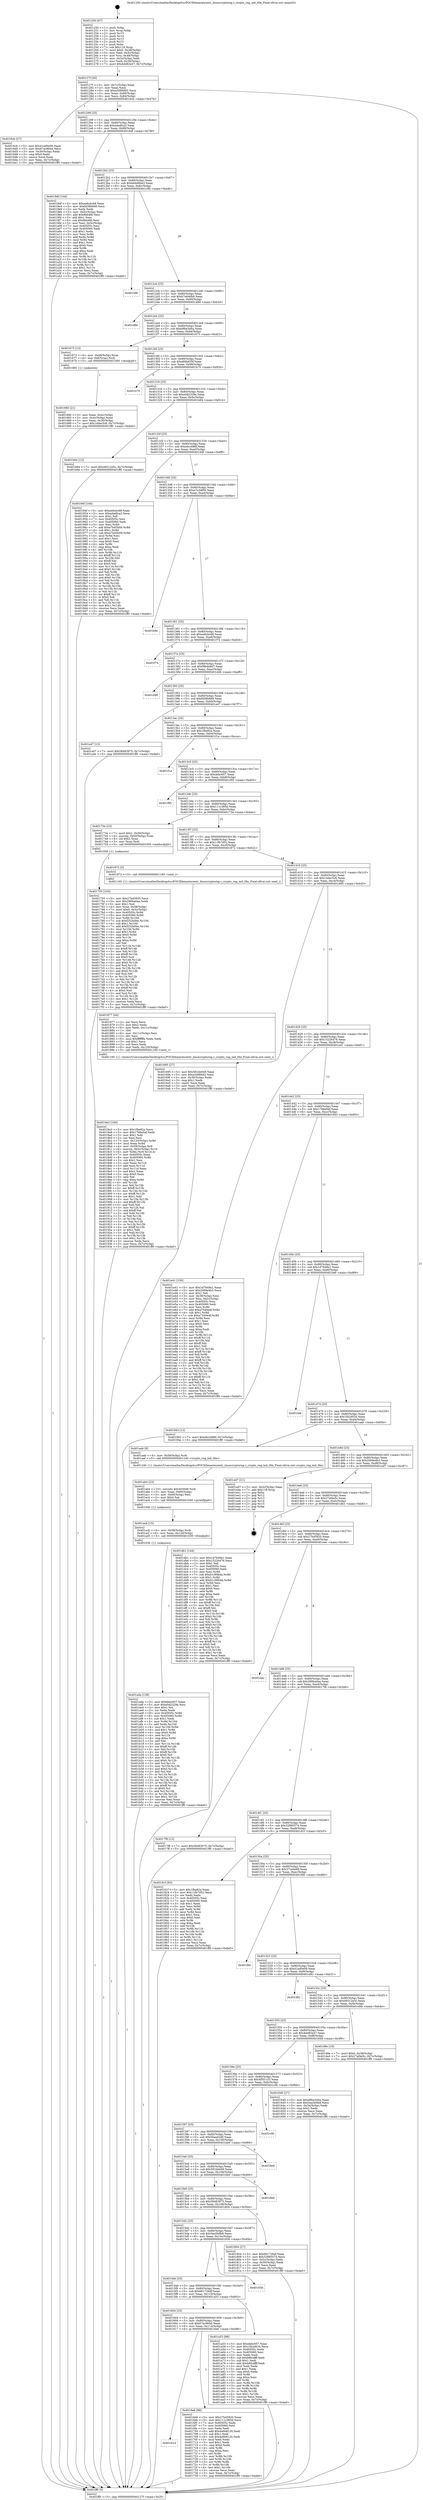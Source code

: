 digraph "0x401250" {
  label = "0x401250 (/mnt/c/Users/mathe/Desktop/tcc/POCII/binaries/extr_linuxcryptorng.c_crypto_rng_init_tfm_Final-ollvm.out::main(0))"
  labelloc = "t"
  node[shape=record]

  Entry [label="",width=0.3,height=0.3,shape=circle,fillcolor=black,style=filled]
  "0x40127f" [label="{
     0x40127f [26]\l
     | [instrs]\l
     &nbsp;&nbsp;0x40127f \<+3\>: mov -0x7c(%rbp),%eax\l
     &nbsp;&nbsp;0x401282 \<+2\>: mov %eax,%ecx\l
     &nbsp;&nbsp;0x401284 \<+6\>: sub $0xa3d96692,%ecx\l
     &nbsp;&nbsp;0x40128a \<+3\>: mov %eax,-0x80(%rbp)\l
     &nbsp;&nbsp;0x40128d \<+6\>: mov %ecx,-0x84(%rbp)\l
     &nbsp;&nbsp;0x401293 \<+6\>: je 00000000004016cb \<main+0x47b\>\l
  }"]
  "0x4016cb" [label="{
     0x4016cb [27]\l
     | [instrs]\l
     &nbsp;&nbsp;0x4016cb \<+5\>: mov $0x41ed0e09,%eax\l
     &nbsp;&nbsp;0x4016d0 \<+5\>: mov $0x67ac964d,%ecx\l
     &nbsp;&nbsp;0x4016d5 \<+3\>: mov -0x30(%rbp),%edx\l
     &nbsp;&nbsp;0x4016d8 \<+3\>: cmp $0x0,%edx\l
     &nbsp;&nbsp;0x4016db \<+3\>: cmove %ecx,%eax\l
     &nbsp;&nbsp;0x4016de \<+3\>: mov %eax,-0x7c(%rbp)\l
     &nbsp;&nbsp;0x4016e1 \<+5\>: jmp 0000000000401ff0 \<main+0xda0\>\l
  }"]
  "0x401299" [label="{
     0x401299 [25]\l
     | [instrs]\l
     &nbsp;&nbsp;0x401299 \<+5\>: jmp 000000000040129e \<main+0x4e\>\l
     &nbsp;&nbsp;0x40129e \<+3\>: mov -0x80(%rbp),%eax\l
     &nbsp;&nbsp;0x4012a1 \<+5\>: sub $0xadadfca3,%eax\l
     &nbsp;&nbsp;0x4012a6 \<+6\>: mov %eax,-0x88(%rbp)\l
     &nbsp;&nbsp;0x4012ac \<+6\>: je 00000000004019df \<main+0x78f\>\l
  }"]
  Exit [label="",width=0.3,height=0.3,shape=circle,fillcolor=black,style=filled,peripheries=2]
  "0x4019df" [label="{
     0x4019df [104]\l
     | [instrs]\l
     &nbsp;&nbsp;0x4019df \<+5\>: mov $0xee6cbc68,%eax\l
     &nbsp;&nbsp;0x4019e4 \<+5\>: mov $0xfd38b668,%ecx\l
     &nbsp;&nbsp;0x4019e9 \<+2\>: xor %edx,%edx\l
     &nbsp;&nbsp;0x4019eb \<+3\>: mov -0x5c(%rbp),%esi\l
     &nbsp;&nbsp;0x4019ee \<+6\>: add $0x8bb4fd,%esi\l
     &nbsp;&nbsp;0x4019f4 \<+3\>: add $0x1,%esi\l
     &nbsp;&nbsp;0x4019f7 \<+6\>: sub $0x8bb4fd,%esi\l
     &nbsp;&nbsp;0x4019fd \<+3\>: mov %esi,-0x5c(%rbp)\l
     &nbsp;&nbsp;0x401a00 \<+7\>: mov 0x40505c,%esi\l
     &nbsp;&nbsp;0x401a07 \<+7\>: mov 0x405060,%edi\l
     &nbsp;&nbsp;0x401a0e \<+3\>: sub $0x1,%edx\l
     &nbsp;&nbsp;0x401a11 \<+3\>: mov %esi,%r8d\l
     &nbsp;&nbsp;0x401a14 \<+3\>: add %edx,%r8d\l
     &nbsp;&nbsp;0x401a17 \<+4\>: imul %r8d,%esi\l
     &nbsp;&nbsp;0x401a1b \<+3\>: and $0x1,%esi\l
     &nbsp;&nbsp;0x401a1e \<+3\>: cmp $0x0,%esi\l
     &nbsp;&nbsp;0x401a21 \<+4\>: sete %r9b\l
     &nbsp;&nbsp;0x401a25 \<+3\>: cmp $0xa,%edi\l
     &nbsp;&nbsp;0x401a28 \<+4\>: setl %r10b\l
     &nbsp;&nbsp;0x401a2c \<+3\>: mov %r9b,%r11b\l
     &nbsp;&nbsp;0x401a2f \<+3\>: and %r10b,%r11b\l
     &nbsp;&nbsp;0x401a32 \<+3\>: xor %r10b,%r9b\l
     &nbsp;&nbsp;0x401a35 \<+3\>: or %r9b,%r11b\l
     &nbsp;&nbsp;0x401a38 \<+4\>: test $0x1,%r11b\l
     &nbsp;&nbsp;0x401a3c \<+3\>: cmovne %ecx,%eax\l
     &nbsp;&nbsp;0x401a3f \<+3\>: mov %eax,-0x7c(%rbp)\l
     &nbsp;&nbsp;0x401a42 \<+5\>: jmp 0000000000401ff0 \<main+0xda0\>\l
  }"]
  "0x4012b2" [label="{
     0x4012b2 [25]\l
     | [instrs]\l
     &nbsp;&nbsp;0x4012b2 \<+5\>: jmp 00000000004012b7 \<main+0x67\>\l
     &nbsp;&nbsp;0x4012b7 \<+3\>: mov -0x80(%rbp),%eax\l
     &nbsp;&nbsp;0x4012ba \<+5\>: sub $0xb64d6be3,%eax\l
     &nbsp;&nbsp;0x4012bf \<+6\>: mov %eax,-0x8c(%rbp)\l
     &nbsp;&nbsp;0x4012c5 \<+6\>: je 0000000000401c9b \<main+0xa4b\>\l
  }"]
  "0x401ada" [label="{
     0x401ada [138]\l
     | [instrs]\l
     &nbsp;&nbsp;0x401ada \<+5\>: mov $0xdebc657,%eax\l
     &nbsp;&nbsp;0x401adf \<+5\>: mov $0xe0d2329e,%esi\l
     &nbsp;&nbsp;0x401ae4 \<+2\>: mov $0x1,%cl\l
     &nbsp;&nbsp;0x401ae6 \<+2\>: xor %edx,%edx\l
     &nbsp;&nbsp;0x401ae8 \<+8\>: mov 0x40505c,%r8d\l
     &nbsp;&nbsp;0x401af0 \<+8\>: mov 0x405060,%r9d\l
     &nbsp;&nbsp;0x401af8 \<+3\>: sub $0x1,%edx\l
     &nbsp;&nbsp;0x401afb \<+3\>: mov %r8d,%r10d\l
     &nbsp;&nbsp;0x401afe \<+3\>: add %edx,%r10d\l
     &nbsp;&nbsp;0x401b01 \<+4\>: imul %r10d,%r8d\l
     &nbsp;&nbsp;0x401b05 \<+4\>: and $0x1,%r8d\l
     &nbsp;&nbsp;0x401b09 \<+4\>: cmp $0x0,%r8d\l
     &nbsp;&nbsp;0x401b0d \<+4\>: sete %r11b\l
     &nbsp;&nbsp;0x401b11 \<+4\>: cmp $0xa,%r9d\l
     &nbsp;&nbsp;0x401b15 \<+3\>: setl %bl\l
     &nbsp;&nbsp;0x401b18 \<+3\>: mov %r11b,%r14b\l
     &nbsp;&nbsp;0x401b1b \<+4\>: xor $0xff,%r14b\l
     &nbsp;&nbsp;0x401b1f \<+3\>: mov %bl,%r15b\l
     &nbsp;&nbsp;0x401b22 \<+4\>: xor $0xff,%r15b\l
     &nbsp;&nbsp;0x401b26 \<+3\>: xor $0x0,%cl\l
     &nbsp;&nbsp;0x401b29 \<+3\>: mov %r14b,%r12b\l
     &nbsp;&nbsp;0x401b2c \<+4\>: and $0x0,%r12b\l
     &nbsp;&nbsp;0x401b30 \<+3\>: and %cl,%r11b\l
     &nbsp;&nbsp;0x401b33 \<+3\>: mov %r15b,%r13b\l
     &nbsp;&nbsp;0x401b36 \<+4\>: and $0x0,%r13b\l
     &nbsp;&nbsp;0x401b3a \<+2\>: and %cl,%bl\l
     &nbsp;&nbsp;0x401b3c \<+3\>: or %r11b,%r12b\l
     &nbsp;&nbsp;0x401b3f \<+3\>: or %bl,%r13b\l
     &nbsp;&nbsp;0x401b42 \<+3\>: xor %r13b,%r12b\l
     &nbsp;&nbsp;0x401b45 \<+3\>: or %r15b,%r14b\l
     &nbsp;&nbsp;0x401b48 \<+4\>: xor $0xff,%r14b\l
     &nbsp;&nbsp;0x401b4c \<+3\>: or $0x0,%cl\l
     &nbsp;&nbsp;0x401b4f \<+3\>: and %cl,%r14b\l
     &nbsp;&nbsp;0x401b52 \<+3\>: or %r14b,%r12b\l
     &nbsp;&nbsp;0x401b55 \<+4\>: test $0x1,%r12b\l
     &nbsp;&nbsp;0x401b59 \<+3\>: cmovne %esi,%eax\l
     &nbsp;&nbsp;0x401b5c \<+3\>: mov %eax,-0x7c(%rbp)\l
     &nbsp;&nbsp;0x401b5f \<+5\>: jmp 0000000000401ff0 \<main+0xda0\>\l
  }"]
  "0x401c9b" [label="{
     0x401c9b\l
  }", style=dashed]
  "0x4012cb" [label="{
     0x4012cb [25]\l
     | [instrs]\l
     &nbsp;&nbsp;0x4012cb \<+5\>: jmp 00000000004012d0 \<main+0x80\>\l
     &nbsp;&nbsp;0x4012d0 \<+3\>: mov -0x80(%rbp),%eax\l
     &nbsp;&nbsp;0x4012d3 \<+5\>: sub $0xb7e646b9,%eax\l
     &nbsp;&nbsp;0x4012d8 \<+6\>: mov %eax,-0x90(%rbp)\l
     &nbsp;&nbsp;0x4012de \<+6\>: je 0000000000401d8d \<main+0xb3d\>\l
  }"]
  "0x401acb" [label="{
     0x401acb [15]\l
     | [instrs]\l
     &nbsp;&nbsp;0x401acb \<+4\>: mov -0x58(%rbp),%rdi\l
     &nbsp;&nbsp;0x401acf \<+6\>: mov %eax,-0x124(%rbp)\l
     &nbsp;&nbsp;0x401ad5 \<+5\>: call 0000000000401030 \<free@plt\>\l
     | [calls]\l
     &nbsp;&nbsp;0x401030 \{1\} (unknown)\l
  }"]
  "0x401d8d" [label="{
     0x401d8d\l
  }", style=dashed]
  "0x4012e4" [label="{
     0x4012e4 [25]\l
     | [instrs]\l
     &nbsp;&nbsp;0x4012e4 \<+5\>: jmp 00000000004012e9 \<main+0x99\>\l
     &nbsp;&nbsp;0x4012e9 \<+3\>: mov -0x80(%rbp),%eax\l
     &nbsp;&nbsp;0x4012ec \<+5\>: sub $0xd9be3d4a,%eax\l
     &nbsp;&nbsp;0x4012f1 \<+6\>: mov %eax,-0x94(%rbp)\l
     &nbsp;&nbsp;0x4012f7 \<+6\>: je 0000000000401673 \<main+0x423\>\l
  }"]
  "0x401ab4" [label="{
     0x401ab4 [23]\l
     | [instrs]\l
     &nbsp;&nbsp;0x401ab4 \<+10\>: movabs $0x4030d6,%rdi\l
     &nbsp;&nbsp;0x401abe \<+3\>: mov %eax,-0x60(%rbp)\l
     &nbsp;&nbsp;0x401ac1 \<+3\>: mov -0x60(%rbp),%esi\l
     &nbsp;&nbsp;0x401ac4 \<+2\>: mov $0x0,%al\l
     &nbsp;&nbsp;0x401ac6 \<+5\>: call 0000000000401040 \<printf@plt\>\l
     | [calls]\l
     &nbsp;&nbsp;0x401040 \{1\} (unknown)\l
  }"]
  "0x401673" [label="{
     0x401673 [13]\l
     | [instrs]\l
     &nbsp;&nbsp;0x401673 \<+4\>: mov -0x48(%rbp),%rax\l
     &nbsp;&nbsp;0x401677 \<+4\>: mov 0x8(%rax),%rdi\l
     &nbsp;&nbsp;0x40167b \<+5\>: call 0000000000401060 \<atoi@plt\>\l
     | [calls]\l
     &nbsp;&nbsp;0x401060 \{1\} (unknown)\l
  }"]
  "0x4012fd" [label="{
     0x4012fd [25]\l
     | [instrs]\l
     &nbsp;&nbsp;0x4012fd \<+5\>: jmp 0000000000401302 \<main+0xb2\>\l
     &nbsp;&nbsp;0x401302 \<+3\>: mov -0x80(%rbp),%eax\l
     &nbsp;&nbsp;0x401305 \<+5\>: sub $0xdf4bd35f,%eax\l
     &nbsp;&nbsp;0x40130a \<+6\>: mov %eax,-0x98(%rbp)\l
     &nbsp;&nbsp;0x401310 \<+6\>: je 0000000000401b70 \<main+0x920\>\l
  }"]
  "0x4018a3" [label="{
     0x4018a3 [160]\l
     | [instrs]\l
     &nbsp;&nbsp;0x4018a3 \<+5\>: mov $0x1fbe82a,%ecx\l
     &nbsp;&nbsp;0x4018a8 \<+5\>: mov $0x1766e0af,%edx\l
     &nbsp;&nbsp;0x4018ad \<+3\>: mov $0x1,%dil\l
     &nbsp;&nbsp;0x4018b0 \<+2\>: xor %esi,%esi\l
     &nbsp;&nbsp;0x4018b2 \<+7\>: mov -0x120(%rbp),%r8d\l
     &nbsp;&nbsp;0x4018b9 \<+4\>: imul %eax,%r8d\l
     &nbsp;&nbsp;0x4018bd \<+4\>: mov -0x58(%rbp),%r9\l
     &nbsp;&nbsp;0x4018c1 \<+4\>: movslq -0x5c(%rbp),%r10\l
     &nbsp;&nbsp;0x4018c5 \<+4\>: mov %r8d,(%r9,%r10,4)\l
     &nbsp;&nbsp;0x4018c9 \<+7\>: mov 0x40505c,%eax\l
     &nbsp;&nbsp;0x4018d0 \<+8\>: mov 0x405060,%r8d\l
     &nbsp;&nbsp;0x4018d8 \<+3\>: sub $0x1,%esi\l
     &nbsp;&nbsp;0x4018db \<+3\>: mov %eax,%r11d\l
     &nbsp;&nbsp;0x4018de \<+3\>: add %esi,%r11d\l
     &nbsp;&nbsp;0x4018e1 \<+4\>: imul %r11d,%eax\l
     &nbsp;&nbsp;0x4018e5 \<+3\>: and $0x1,%eax\l
     &nbsp;&nbsp;0x4018e8 \<+3\>: cmp $0x0,%eax\l
     &nbsp;&nbsp;0x4018eb \<+3\>: sete %bl\l
     &nbsp;&nbsp;0x4018ee \<+4\>: cmp $0xa,%r8d\l
     &nbsp;&nbsp;0x4018f2 \<+4\>: setl %r14b\l
     &nbsp;&nbsp;0x4018f6 \<+3\>: mov %bl,%r15b\l
     &nbsp;&nbsp;0x4018f9 \<+4\>: xor $0xff,%r15b\l
     &nbsp;&nbsp;0x4018fd \<+3\>: mov %r14b,%r12b\l
     &nbsp;&nbsp;0x401900 \<+4\>: xor $0xff,%r12b\l
     &nbsp;&nbsp;0x401904 \<+4\>: xor $0x1,%dil\l
     &nbsp;&nbsp;0x401908 \<+3\>: mov %r15b,%r13b\l
     &nbsp;&nbsp;0x40190b \<+4\>: and $0xff,%r13b\l
     &nbsp;&nbsp;0x40190f \<+3\>: and %dil,%bl\l
     &nbsp;&nbsp;0x401912 \<+3\>: mov %r12b,%al\l
     &nbsp;&nbsp;0x401915 \<+2\>: and $0xff,%al\l
     &nbsp;&nbsp;0x401917 \<+3\>: and %dil,%r14b\l
     &nbsp;&nbsp;0x40191a \<+3\>: or %bl,%r13b\l
     &nbsp;&nbsp;0x40191d \<+3\>: or %r14b,%al\l
     &nbsp;&nbsp;0x401920 \<+3\>: xor %al,%r13b\l
     &nbsp;&nbsp;0x401923 \<+3\>: or %r12b,%r15b\l
     &nbsp;&nbsp;0x401926 \<+4\>: xor $0xff,%r15b\l
     &nbsp;&nbsp;0x40192a \<+4\>: or $0x1,%dil\l
     &nbsp;&nbsp;0x40192e \<+3\>: and %dil,%r15b\l
     &nbsp;&nbsp;0x401931 \<+3\>: or %r15b,%r13b\l
     &nbsp;&nbsp;0x401934 \<+4\>: test $0x1,%r13b\l
     &nbsp;&nbsp;0x401938 \<+3\>: cmovne %edx,%ecx\l
     &nbsp;&nbsp;0x40193b \<+3\>: mov %ecx,-0x7c(%rbp)\l
     &nbsp;&nbsp;0x40193e \<+5\>: jmp 0000000000401ff0 \<main+0xda0\>\l
  }"]
  "0x401b70" [label="{
     0x401b70\l
  }", style=dashed]
  "0x401316" [label="{
     0x401316 [25]\l
     | [instrs]\l
     &nbsp;&nbsp;0x401316 \<+5\>: jmp 000000000040131b \<main+0xcb\>\l
     &nbsp;&nbsp;0x40131b \<+3\>: mov -0x80(%rbp),%eax\l
     &nbsp;&nbsp;0x40131e \<+5\>: sub $0xe0d2329e,%eax\l
     &nbsp;&nbsp;0x401323 \<+6\>: mov %eax,-0x9c(%rbp)\l
     &nbsp;&nbsp;0x401329 \<+6\>: je 0000000000401b64 \<main+0x914\>\l
  }"]
  "0x401877" [label="{
     0x401877 [44]\l
     | [instrs]\l
     &nbsp;&nbsp;0x401877 \<+2\>: xor %ecx,%ecx\l
     &nbsp;&nbsp;0x401879 \<+5\>: mov $0x2,%edx\l
     &nbsp;&nbsp;0x40187e \<+6\>: mov %edx,-0x11c(%rbp)\l
     &nbsp;&nbsp;0x401884 \<+1\>: cltd\l
     &nbsp;&nbsp;0x401885 \<+6\>: mov -0x11c(%rbp),%esi\l
     &nbsp;&nbsp;0x40188b \<+2\>: idiv %esi\l
     &nbsp;&nbsp;0x40188d \<+6\>: imul $0xfffffffe,%edx,%edx\l
     &nbsp;&nbsp;0x401893 \<+3\>: sub $0x1,%ecx\l
     &nbsp;&nbsp;0x401896 \<+2\>: sub %ecx,%edx\l
     &nbsp;&nbsp;0x401898 \<+6\>: mov %edx,-0x120(%rbp)\l
     &nbsp;&nbsp;0x40189e \<+5\>: call 0000000000401160 \<next_i\>\l
     | [calls]\l
     &nbsp;&nbsp;0x401160 \{1\} (/mnt/c/Users/mathe/Desktop/tcc/POCII/binaries/extr_linuxcryptorng.c_crypto_rng_init_tfm_Final-ollvm.out::next_i)\l
  }"]
  "0x401b64" [label="{
     0x401b64 [12]\l
     | [instrs]\l
     &nbsp;&nbsp;0x401b64 \<+7\>: movl $0x49312e5c,-0x7c(%rbp)\l
     &nbsp;&nbsp;0x401b6b \<+5\>: jmp 0000000000401ff0 \<main+0xda0\>\l
  }"]
  "0x40132f" [label="{
     0x40132f [25]\l
     | [instrs]\l
     &nbsp;&nbsp;0x40132f \<+5\>: jmp 0000000000401334 \<main+0xe4\>\l
     &nbsp;&nbsp;0x401334 \<+3\>: mov -0x80(%rbp),%eax\l
     &nbsp;&nbsp;0x401337 \<+5\>: sub $0xe6cc686f,%eax\l
     &nbsp;&nbsp;0x40133c \<+6\>: mov %eax,-0xa0(%rbp)\l
     &nbsp;&nbsp;0x401342 \<+6\>: je 000000000040194f \<main+0x6ff\>\l
  }"]
  "0x401755" [label="{
     0x401755 [163]\l
     | [instrs]\l
     &nbsp;&nbsp;0x401755 \<+5\>: mov $0x27b45920,%ecx\l
     &nbsp;&nbsp;0x40175a \<+5\>: mov $0x290ba0aa,%edx\l
     &nbsp;&nbsp;0x40175f \<+3\>: mov $0x1,%sil\l
     &nbsp;&nbsp;0x401762 \<+4\>: mov %rax,-0x58(%rbp)\l
     &nbsp;&nbsp;0x401766 \<+7\>: movl $0x0,-0x5c(%rbp)\l
     &nbsp;&nbsp;0x40176d \<+8\>: mov 0x40505c,%r8d\l
     &nbsp;&nbsp;0x401775 \<+8\>: mov 0x405060,%r9d\l
     &nbsp;&nbsp;0x40177d \<+3\>: mov %r8d,%r10d\l
     &nbsp;&nbsp;0x401780 \<+7\>: sub $0xf252b0be,%r10d\l
     &nbsp;&nbsp;0x401787 \<+4\>: sub $0x1,%r10d\l
     &nbsp;&nbsp;0x40178b \<+7\>: add $0xf252b0be,%r10d\l
     &nbsp;&nbsp;0x401792 \<+4\>: imul %r10d,%r8d\l
     &nbsp;&nbsp;0x401796 \<+4\>: and $0x1,%r8d\l
     &nbsp;&nbsp;0x40179a \<+4\>: cmp $0x0,%r8d\l
     &nbsp;&nbsp;0x40179e \<+4\>: sete %r11b\l
     &nbsp;&nbsp;0x4017a2 \<+4\>: cmp $0xa,%r9d\l
     &nbsp;&nbsp;0x4017a6 \<+3\>: setl %bl\l
     &nbsp;&nbsp;0x4017a9 \<+3\>: mov %r11b,%r14b\l
     &nbsp;&nbsp;0x4017ac \<+4\>: xor $0xff,%r14b\l
     &nbsp;&nbsp;0x4017b0 \<+3\>: mov %bl,%r15b\l
     &nbsp;&nbsp;0x4017b3 \<+4\>: xor $0xff,%r15b\l
     &nbsp;&nbsp;0x4017b7 \<+4\>: xor $0x0,%sil\l
     &nbsp;&nbsp;0x4017bb \<+3\>: mov %r14b,%r12b\l
     &nbsp;&nbsp;0x4017be \<+4\>: and $0x0,%r12b\l
     &nbsp;&nbsp;0x4017c2 \<+3\>: and %sil,%r11b\l
     &nbsp;&nbsp;0x4017c5 \<+3\>: mov %r15b,%r13b\l
     &nbsp;&nbsp;0x4017c8 \<+4\>: and $0x0,%r13b\l
     &nbsp;&nbsp;0x4017cc \<+3\>: and %sil,%bl\l
     &nbsp;&nbsp;0x4017cf \<+3\>: or %r11b,%r12b\l
     &nbsp;&nbsp;0x4017d2 \<+3\>: or %bl,%r13b\l
     &nbsp;&nbsp;0x4017d5 \<+3\>: xor %r13b,%r12b\l
     &nbsp;&nbsp;0x4017d8 \<+3\>: or %r15b,%r14b\l
     &nbsp;&nbsp;0x4017db \<+4\>: xor $0xff,%r14b\l
     &nbsp;&nbsp;0x4017df \<+4\>: or $0x0,%sil\l
     &nbsp;&nbsp;0x4017e3 \<+3\>: and %sil,%r14b\l
     &nbsp;&nbsp;0x4017e6 \<+3\>: or %r14b,%r12b\l
     &nbsp;&nbsp;0x4017e9 \<+4\>: test $0x1,%r12b\l
     &nbsp;&nbsp;0x4017ed \<+3\>: cmovne %edx,%ecx\l
     &nbsp;&nbsp;0x4017f0 \<+3\>: mov %ecx,-0x7c(%rbp)\l
     &nbsp;&nbsp;0x4017f3 \<+5\>: jmp 0000000000401ff0 \<main+0xda0\>\l
  }"]
  "0x40194f" [label="{
     0x40194f [144]\l
     | [instrs]\l
     &nbsp;&nbsp;0x40194f \<+5\>: mov $0xee6cbc68,%eax\l
     &nbsp;&nbsp;0x401954 \<+5\>: mov $0xadadfca3,%ecx\l
     &nbsp;&nbsp;0x401959 \<+2\>: mov $0x1,%dl\l
     &nbsp;&nbsp;0x40195b \<+7\>: mov 0x40505c,%esi\l
     &nbsp;&nbsp;0x401962 \<+7\>: mov 0x405060,%edi\l
     &nbsp;&nbsp;0x401969 \<+3\>: mov %esi,%r8d\l
     &nbsp;&nbsp;0x40196c \<+7\>: add $0xe7b45b09,%r8d\l
     &nbsp;&nbsp;0x401973 \<+4\>: sub $0x1,%r8d\l
     &nbsp;&nbsp;0x401977 \<+7\>: sub $0xe7b45b09,%r8d\l
     &nbsp;&nbsp;0x40197e \<+4\>: imul %r8d,%esi\l
     &nbsp;&nbsp;0x401982 \<+3\>: and $0x1,%esi\l
     &nbsp;&nbsp;0x401985 \<+3\>: cmp $0x0,%esi\l
     &nbsp;&nbsp;0x401988 \<+4\>: sete %r9b\l
     &nbsp;&nbsp;0x40198c \<+3\>: cmp $0xa,%edi\l
     &nbsp;&nbsp;0x40198f \<+4\>: setl %r10b\l
     &nbsp;&nbsp;0x401993 \<+3\>: mov %r9b,%r11b\l
     &nbsp;&nbsp;0x401996 \<+4\>: xor $0xff,%r11b\l
     &nbsp;&nbsp;0x40199a \<+3\>: mov %r10b,%bl\l
     &nbsp;&nbsp;0x40199d \<+3\>: xor $0xff,%bl\l
     &nbsp;&nbsp;0x4019a0 \<+3\>: xor $0x0,%dl\l
     &nbsp;&nbsp;0x4019a3 \<+3\>: mov %r11b,%r14b\l
     &nbsp;&nbsp;0x4019a6 \<+4\>: and $0x0,%r14b\l
     &nbsp;&nbsp;0x4019aa \<+3\>: and %dl,%r9b\l
     &nbsp;&nbsp;0x4019ad \<+3\>: mov %bl,%r15b\l
     &nbsp;&nbsp;0x4019b0 \<+4\>: and $0x0,%r15b\l
     &nbsp;&nbsp;0x4019b4 \<+3\>: and %dl,%r10b\l
     &nbsp;&nbsp;0x4019b7 \<+3\>: or %r9b,%r14b\l
     &nbsp;&nbsp;0x4019ba \<+3\>: or %r10b,%r15b\l
     &nbsp;&nbsp;0x4019bd \<+3\>: xor %r15b,%r14b\l
     &nbsp;&nbsp;0x4019c0 \<+3\>: or %bl,%r11b\l
     &nbsp;&nbsp;0x4019c3 \<+4\>: xor $0xff,%r11b\l
     &nbsp;&nbsp;0x4019c7 \<+3\>: or $0x0,%dl\l
     &nbsp;&nbsp;0x4019ca \<+3\>: and %dl,%r11b\l
     &nbsp;&nbsp;0x4019cd \<+3\>: or %r11b,%r14b\l
     &nbsp;&nbsp;0x4019d0 \<+4\>: test $0x1,%r14b\l
     &nbsp;&nbsp;0x4019d4 \<+3\>: cmovne %ecx,%eax\l
     &nbsp;&nbsp;0x4019d7 \<+3\>: mov %eax,-0x7c(%rbp)\l
     &nbsp;&nbsp;0x4019da \<+5\>: jmp 0000000000401ff0 \<main+0xda0\>\l
  }"]
  "0x401348" [label="{
     0x401348 [25]\l
     | [instrs]\l
     &nbsp;&nbsp;0x401348 \<+5\>: jmp 000000000040134d \<main+0xfd\>\l
     &nbsp;&nbsp;0x40134d \<+3\>: mov -0x80(%rbp),%eax\l
     &nbsp;&nbsp;0x401350 \<+5\>: sub $0xe7c3df56,%eax\l
     &nbsp;&nbsp;0x401355 \<+6\>: mov %eax,-0xa4(%rbp)\l
     &nbsp;&nbsp;0x40135b \<+6\>: je 0000000000401b9e \<main+0x94e\>\l
  }"]
  "0x40161d" [label="{
     0x40161d\l
  }", style=dashed]
  "0x401b9e" [label="{
     0x401b9e\l
  }", style=dashed]
  "0x401361" [label="{
     0x401361 [25]\l
     | [instrs]\l
     &nbsp;&nbsp;0x401361 \<+5\>: jmp 0000000000401366 \<main+0x116\>\l
     &nbsp;&nbsp;0x401366 \<+3\>: mov -0x80(%rbp),%eax\l
     &nbsp;&nbsp;0x401369 \<+5\>: sub $0xee6cbc68,%eax\l
     &nbsp;&nbsp;0x40136e \<+6\>: mov %eax,-0xa8(%rbp)\l
     &nbsp;&nbsp;0x401374 \<+6\>: je 0000000000401f74 \<main+0xd24\>\l
  }"]
  "0x4016e6" [label="{
     0x4016e6 [88]\l
     | [instrs]\l
     &nbsp;&nbsp;0x4016e6 \<+5\>: mov $0x27b45920,%eax\l
     &nbsp;&nbsp;0x4016eb \<+5\>: mov $0x111c385d,%ecx\l
     &nbsp;&nbsp;0x4016f0 \<+7\>: mov 0x40505c,%edx\l
     &nbsp;&nbsp;0x4016f7 \<+7\>: mov 0x405060,%esi\l
     &nbsp;&nbsp;0x4016fe \<+2\>: mov %edx,%edi\l
     &nbsp;&nbsp;0x401700 \<+6\>: add $0x4e6b8120,%edi\l
     &nbsp;&nbsp;0x401706 \<+3\>: sub $0x1,%edi\l
     &nbsp;&nbsp;0x401709 \<+6\>: sub $0x4e6b8120,%edi\l
     &nbsp;&nbsp;0x40170f \<+3\>: imul %edi,%edx\l
     &nbsp;&nbsp;0x401712 \<+3\>: and $0x1,%edx\l
     &nbsp;&nbsp;0x401715 \<+3\>: cmp $0x0,%edx\l
     &nbsp;&nbsp;0x401718 \<+4\>: sete %r8b\l
     &nbsp;&nbsp;0x40171c \<+3\>: cmp $0xa,%esi\l
     &nbsp;&nbsp;0x40171f \<+4\>: setl %r9b\l
     &nbsp;&nbsp;0x401723 \<+3\>: mov %r8b,%r10b\l
     &nbsp;&nbsp;0x401726 \<+3\>: and %r9b,%r10b\l
     &nbsp;&nbsp;0x401729 \<+3\>: xor %r9b,%r8b\l
     &nbsp;&nbsp;0x40172c \<+3\>: or %r8b,%r10b\l
     &nbsp;&nbsp;0x40172f \<+4\>: test $0x1,%r10b\l
     &nbsp;&nbsp;0x401733 \<+3\>: cmovne %ecx,%eax\l
     &nbsp;&nbsp;0x401736 \<+3\>: mov %eax,-0x7c(%rbp)\l
     &nbsp;&nbsp;0x401739 \<+5\>: jmp 0000000000401ff0 \<main+0xda0\>\l
  }"]
  "0x401f74" [label="{
     0x401f74\l
  }", style=dashed]
  "0x40137a" [label="{
     0x40137a [25]\l
     | [instrs]\l
     &nbsp;&nbsp;0x40137a \<+5\>: jmp 000000000040137f \<main+0x12f\>\l
     &nbsp;&nbsp;0x40137f \<+3\>: mov -0x80(%rbp),%eax\l
     &nbsp;&nbsp;0x401382 \<+5\>: sub $0xf9b4b8d7,%eax\l
     &nbsp;&nbsp;0x401387 \<+6\>: mov %eax,-0xac(%rbp)\l
     &nbsp;&nbsp;0x40138d \<+6\>: je 0000000000401d46 \<main+0xaf6\>\l
  }"]
  "0x401604" [label="{
     0x401604 [25]\l
     | [instrs]\l
     &nbsp;&nbsp;0x401604 \<+5\>: jmp 0000000000401609 \<main+0x3b9\>\l
     &nbsp;&nbsp;0x401609 \<+3\>: mov -0x80(%rbp),%eax\l
     &nbsp;&nbsp;0x40160c \<+5\>: sub $0x67ac964d,%eax\l
     &nbsp;&nbsp;0x401611 \<+6\>: mov %eax,-0x114(%rbp)\l
     &nbsp;&nbsp;0x401617 \<+6\>: je 00000000004016e6 \<main+0x496\>\l
  }"]
  "0x401d46" [label="{
     0x401d46\l
  }", style=dashed]
  "0x401393" [label="{
     0x401393 [25]\l
     | [instrs]\l
     &nbsp;&nbsp;0x401393 \<+5\>: jmp 0000000000401398 \<main+0x148\>\l
     &nbsp;&nbsp;0x401398 \<+3\>: mov -0x80(%rbp),%eax\l
     &nbsp;&nbsp;0x40139b \<+5\>: sub $0xfd38b668,%eax\l
     &nbsp;&nbsp;0x4013a0 \<+6\>: mov %eax,-0xb0(%rbp)\l
     &nbsp;&nbsp;0x4013a6 \<+6\>: je 0000000000401a47 \<main+0x7f7\>\l
  }"]
  "0x401a53" [label="{
     0x401a53 [88]\l
     | [instrs]\l
     &nbsp;&nbsp;0x401a53 \<+5\>: mov $0xdebc657,%eax\l
     &nbsp;&nbsp;0x401a58 \<+5\>: mov $0x1f42d034,%ecx\l
     &nbsp;&nbsp;0x401a5d \<+7\>: mov 0x40505c,%edx\l
     &nbsp;&nbsp;0x401a64 \<+7\>: mov 0x405060,%esi\l
     &nbsp;&nbsp;0x401a6b \<+2\>: mov %edx,%edi\l
     &nbsp;&nbsp;0x401a6d \<+6\>: sub $0xb6fcdfff,%edi\l
     &nbsp;&nbsp;0x401a73 \<+3\>: sub $0x1,%edi\l
     &nbsp;&nbsp;0x401a76 \<+6\>: add $0xb6fcdfff,%edi\l
     &nbsp;&nbsp;0x401a7c \<+3\>: imul %edi,%edx\l
     &nbsp;&nbsp;0x401a7f \<+3\>: and $0x1,%edx\l
     &nbsp;&nbsp;0x401a82 \<+3\>: cmp $0x0,%edx\l
     &nbsp;&nbsp;0x401a85 \<+4\>: sete %r8b\l
     &nbsp;&nbsp;0x401a89 \<+3\>: cmp $0xa,%esi\l
     &nbsp;&nbsp;0x401a8c \<+4\>: setl %r9b\l
     &nbsp;&nbsp;0x401a90 \<+3\>: mov %r8b,%r10b\l
     &nbsp;&nbsp;0x401a93 \<+3\>: and %r9b,%r10b\l
     &nbsp;&nbsp;0x401a96 \<+3\>: xor %r9b,%r8b\l
     &nbsp;&nbsp;0x401a99 \<+3\>: or %r8b,%r10b\l
     &nbsp;&nbsp;0x401a9c \<+4\>: test $0x1,%r10b\l
     &nbsp;&nbsp;0x401aa0 \<+3\>: cmovne %ecx,%eax\l
     &nbsp;&nbsp;0x401aa3 \<+3\>: mov %eax,-0x7c(%rbp)\l
     &nbsp;&nbsp;0x401aa6 \<+5\>: jmp 0000000000401ff0 \<main+0xda0\>\l
  }"]
  "0x401a47" [label="{
     0x401a47 [12]\l
     | [instrs]\l
     &nbsp;&nbsp;0x401a47 \<+7\>: movl $0x58483975,-0x7c(%rbp)\l
     &nbsp;&nbsp;0x401a4e \<+5\>: jmp 0000000000401ff0 \<main+0xda0\>\l
  }"]
  "0x4013ac" [label="{
     0x4013ac [25]\l
     | [instrs]\l
     &nbsp;&nbsp;0x4013ac \<+5\>: jmp 00000000004013b1 \<main+0x161\>\l
     &nbsp;&nbsp;0x4013b1 \<+3\>: mov -0x80(%rbp),%eax\l
     &nbsp;&nbsp;0x4013b4 \<+5\>: sub $0x1fbe82a,%eax\l
     &nbsp;&nbsp;0x4013b9 \<+6\>: mov %eax,-0xb4(%rbp)\l
     &nbsp;&nbsp;0x4013bf \<+6\>: je 0000000000401f1a \<main+0xcca\>\l
  }"]
  "0x4015eb" [label="{
     0x4015eb [25]\l
     | [instrs]\l
     &nbsp;&nbsp;0x4015eb \<+5\>: jmp 00000000004015f0 \<main+0x3a0\>\l
     &nbsp;&nbsp;0x4015f0 \<+3\>: mov -0x80(%rbp),%eax\l
     &nbsp;&nbsp;0x4015f3 \<+5\>: sub $0x661726df,%eax\l
     &nbsp;&nbsp;0x4015f8 \<+6\>: mov %eax,-0x110(%rbp)\l
     &nbsp;&nbsp;0x4015fe \<+6\>: je 0000000000401a53 \<main+0x803\>\l
  }"]
  "0x401f1a" [label="{
     0x401f1a\l
  }", style=dashed]
  "0x4013c5" [label="{
     0x4013c5 [25]\l
     | [instrs]\l
     &nbsp;&nbsp;0x4013c5 \<+5\>: jmp 00000000004013ca \<main+0x17a\>\l
     &nbsp;&nbsp;0x4013ca \<+3\>: mov -0x80(%rbp),%eax\l
     &nbsp;&nbsp;0x4013cd \<+5\>: sub $0xdebc657,%eax\l
     &nbsp;&nbsp;0x4013d2 \<+6\>: mov %eax,-0xb8(%rbp)\l
     &nbsp;&nbsp;0x4013d8 \<+6\>: je 0000000000401f95 \<main+0xd45\>\l
  }"]
  "0x40165b" [label="{
     0x40165b\l
  }", style=dashed]
  "0x401f95" [label="{
     0x401f95\l
  }", style=dashed]
  "0x4013de" [label="{
     0x4013de [25]\l
     | [instrs]\l
     &nbsp;&nbsp;0x4013de \<+5\>: jmp 00000000004013e3 \<main+0x193\>\l
     &nbsp;&nbsp;0x4013e3 \<+3\>: mov -0x80(%rbp),%eax\l
     &nbsp;&nbsp;0x4013e6 \<+5\>: sub $0x111c385d,%eax\l
     &nbsp;&nbsp;0x4013eb \<+6\>: mov %eax,-0xbc(%rbp)\l
     &nbsp;&nbsp;0x4013f1 \<+6\>: je 000000000040173e \<main+0x4ee\>\l
  }"]
  "0x4015d2" [label="{
     0x4015d2 [25]\l
     | [instrs]\l
     &nbsp;&nbsp;0x4015d2 \<+5\>: jmp 00000000004015d7 \<main+0x387\>\l
     &nbsp;&nbsp;0x4015d7 \<+3\>: mov -0x80(%rbp),%eax\l
     &nbsp;&nbsp;0x4015da \<+5\>: sub $0x5ea5b9b8,%eax\l
     &nbsp;&nbsp;0x4015df \<+6\>: mov %eax,-0x10c(%rbp)\l
     &nbsp;&nbsp;0x4015e5 \<+6\>: je 000000000040165b \<main+0x40b\>\l
  }"]
  "0x40173e" [label="{
     0x40173e [23]\l
     | [instrs]\l
     &nbsp;&nbsp;0x40173e \<+7\>: movl $0x1,-0x50(%rbp)\l
     &nbsp;&nbsp;0x401745 \<+4\>: movslq -0x50(%rbp),%rax\l
     &nbsp;&nbsp;0x401749 \<+4\>: shl $0x2,%rax\l
     &nbsp;&nbsp;0x40174d \<+3\>: mov %rax,%rdi\l
     &nbsp;&nbsp;0x401750 \<+5\>: call 0000000000401050 \<malloc@plt\>\l
     | [calls]\l
     &nbsp;&nbsp;0x401050 \{1\} (unknown)\l
  }"]
  "0x4013f7" [label="{
     0x4013f7 [25]\l
     | [instrs]\l
     &nbsp;&nbsp;0x4013f7 \<+5\>: jmp 00000000004013fc \<main+0x1ac\>\l
     &nbsp;&nbsp;0x4013fc \<+3\>: mov -0x80(%rbp),%eax\l
     &nbsp;&nbsp;0x4013ff \<+5\>: sub $0x11fb7d52,%eax\l
     &nbsp;&nbsp;0x401404 \<+6\>: mov %eax,-0xc0(%rbp)\l
     &nbsp;&nbsp;0x40140a \<+6\>: je 0000000000401872 \<main+0x622\>\l
  }"]
  "0x401804" [label="{
     0x401804 [27]\l
     | [instrs]\l
     &nbsp;&nbsp;0x401804 \<+5\>: mov $0x661726df,%eax\l
     &nbsp;&nbsp;0x401809 \<+5\>: mov $0x32895574,%ecx\l
     &nbsp;&nbsp;0x40180e \<+3\>: mov -0x5c(%rbp),%edx\l
     &nbsp;&nbsp;0x401811 \<+3\>: cmp -0x50(%rbp),%edx\l
     &nbsp;&nbsp;0x401814 \<+3\>: cmovl %ecx,%eax\l
     &nbsp;&nbsp;0x401817 \<+3\>: mov %eax,-0x7c(%rbp)\l
     &nbsp;&nbsp;0x40181a \<+5\>: jmp 0000000000401ff0 \<main+0xda0\>\l
  }"]
  "0x401872" [label="{
     0x401872 [5]\l
     | [instrs]\l
     &nbsp;&nbsp;0x401872 \<+5\>: call 0000000000401160 \<next_i\>\l
     | [calls]\l
     &nbsp;&nbsp;0x401160 \{1\} (/mnt/c/Users/mathe/Desktop/tcc/POCII/binaries/extr_linuxcryptorng.c_crypto_rng_init_tfm_Final-ollvm.out::next_i)\l
  }"]
  "0x401410" [label="{
     0x401410 [25]\l
     | [instrs]\l
     &nbsp;&nbsp;0x401410 \<+5\>: jmp 0000000000401415 \<main+0x1c5\>\l
     &nbsp;&nbsp;0x401415 \<+3\>: mov -0x80(%rbp),%eax\l
     &nbsp;&nbsp;0x401418 \<+5\>: sub $0x14dec5c6,%eax\l
     &nbsp;&nbsp;0x40141d \<+6\>: mov %eax,-0xc4(%rbp)\l
     &nbsp;&nbsp;0x401423 \<+6\>: je 0000000000401695 \<main+0x445\>\l
  }"]
  "0x4015b9" [label="{
     0x4015b9 [25]\l
     | [instrs]\l
     &nbsp;&nbsp;0x4015b9 \<+5\>: jmp 00000000004015be \<main+0x36e\>\l
     &nbsp;&nbsp;0x4015be \<+3\>: mov -0x80(%rbp),%eax\l
     &nbsp;&nbsp;0x4015c1 \<+5\>: sub $0x58483975,%eax\l
     &nbsp;&nbsp;0x4015c6 \<+6\>: mov %eax,-0x108(%rbp)\l
     &nbsp;&nbsp;0x4015cc \<+6\>: je 0000000000401804 \<main+0x5b4\>\l
  }"]
  "0x401695" [label="{
     0x401695 [27]\l
     | [instrs]\l
     &nbsp;&nbsp;0x401695 \<+5\>: mov $0x581bb049,%eax\l
     &nbsp;&nbsp;0x40169a \<+5\>: mov $0xa3d96692,%ecx\l
     &nbsp;&nbsp;0x40169f \<+3\>: mov -0x30(%rbp),%edx\l
     &nbsp;&nbsp;0x4016a2 \<+3\>: cmp $0x1,%edx\l
     &nbsp;&nbsp;0x4016a5 \<+3\>: cmovl %ecx,%eax\l
     &nbsp;&nbsp;0x4016a8 \<+3\>: mov %eax,-0x7c(%rbp)\l
     &nbsp;&nbsp;0x4016ab \<+5\>: jmp 0000000000401ff0 \<main+0xda0\>\l
  }"]
  "0x401429" [label="{
     0x401429 [25]\l
     | [instrs]\l
     &nbsp;&nbsp;0x401429 \<+5\>: jmp 000000000040142e \<main+0x1de\>\l
     &nbsp;&nbsp;0x40142e \<+3\>: mov -0x80(%rbp),%eax\l
     &nbsp;&nbsp;0x401431 \<+5\>: sub $0x15226476,%eax\l
     &nbsp;&nbsp;0x401436 \<+6\>: mov %eax,-0xc8(%rbp)\l
     &nbsp;&nbsp;0x40143c \<+6\>: je 0000000000401e41 \<main+0xbf1\>\l
  }"]
  "0x4016b0" [label="{
     0x4016b0\l
  }", style=dashed]
  "0x401e41" [label="{
     0x401e41 [150]\l
     | [instrs]\l
     &nbsp;&nbsp;0x401e41 \<+5\>: mov $0x1d7649a1,%eax\l
     &nbsp;&nbsp;0x401e46 \<+5\>: mov $0x2069e4b3,%ecx\l
     &nbsp;&nbsp;0x401e4b \<+2\>: mov $0x1,%dl\l
     &nbsp;&nbsp;0x401e4d \<+3\>: mov -0x38(%rbp),%esi\l
     &nbsp;&nbsp;0x401e50 \<+3\>: mov %esi,-0x2c(%rbp)\l
     &nbsp;&nbsp;0x401e53 \<+7\>: mov 0x40505c,%esi\l
     &nbsp;&nbsp;0x401e5a \<+7\>: mov 0x405060,%edi\l
     &nbsp;&nbsp;0x401e61 \<+3\>: mov %esi,%r8d\l
     &nbsp;&nbsp;0x401e64 \<+7\>: add $0xa7540e4f,%r8d\l
     &nbsp;&nbsp;0x401e6b \<+4\>: sub $0x1,%r8d\l
     &nbsp;&nbsp;0x401e6f \<+7\>: sub $0xa7540e4f,%r8d\l
     &nbsp;&nbsp;0x401e76 \<+4\>: imul %r8d,%esi\l
     &nbsp;&nbsp;0x401e7a \<+3\>: and $0x1,%esi\l
     &nbsp;&nbsp;0x401e7d \<+3\>: cmp $0x0,%esi\l
     &nbsp;&nbsp;0x401e80 \<+4\>: sete %r9b\l
     &nbsp;&nbsp;0x401e84 \<+3\>: cmp $0xa,%edi\l
     &nbsp;&nbsp;0x401e87 \<+4\>: setl %r10b\l
     &nbsp;&nbsp;0x401e8b \<+3\>: mov %r9b,%r11b\l
     &nbsp;&nbsp;0x401e8e \<+4\>: xor $0xff,%r11b\l
     &nbsp;&nbsp;0x401e92 \<+3\>: mov %r10b,%bl\l
     &nbsp;&nbsp;0x401e95 \<+3\>: xor $0xff,%bl\l
     &nbsp;&nbsp;0x401e98 \<+3\>: xor $0x1,%dl\l
     &nbsp;&nbsp;0x401e9b \<+3\>: mov %r11b,%r14b\l
     &nbsp;&nbsp;0x401e9e \<+4\>: and $0xff,%r14b\l
     &nbsp;&nbsp;0x401ea2 \<+3\>: and %dl,%r9b\l
     &nbsp;&nbsp;0x401ea5 \<+3\>: mov %bl,%r15b\l
     &nbsp;&nbsp;0x401ea8 \<+4\>: and $0xff,%r15b\l
     &nbsp;&nbsp;0x401eac \<+3\>: and %dl,%r10b\l
     &nbsp;&nbsp;0x401eaf \<+3\>: or %r9b,%r14b\l
     &nbsp;&nbsp;0x401eb2 \<+3\>: or %r10b,%r15b\l
     &nbsp;&nbsp;0x401eb5 \<+3\>: xor %r15b,%r14b\l
     &nbsp;&nbsp;0x401eb8 \<+3\>: or %bl,%r11b\l
     &nbsp;&nbsp;0x401ebb \<+4\>: xor $0xff,%r11b\l
     &nbsp;&nbsp;0x401ebf \<+3\>: or $0x1,%dl\l
     &nbsp;&nbsp;0x401ec2 \<+3\>: and %dl,%r11b\l
     &nbsp;&nbsp;0x401ec5 \<+3\>: or %r11b,%r14b\l
     &nbsp;&nbsp;0x401ec8 \<+4\>: test $0x1,%r14b\l
     &nbsp;&nbsp;0x401ecc \<+3\>: cmovne %ecx,%eax\l
     &nbsp;&nbsp;0x401ecf \<+3\>: mov %eax,-0x7c(%rbp)\l
     &nbsp;&nbsp;0x401ed2 \<+5\>: jmp 0000000000401ff0 \<main+0xda0\>\l
  }"]
  "0x401442" [label="{
     0x401442 [25]\l
     | [instrs]\l
     &nbsp;&nbsp;0x401442 \<+5\>: jmp 0000000000401447 \<main+0x1f7\>\l
     &nbsp;&nbsp;0x401447 \<+3\>: mov -0x80(%rbp),%eax\l
     &nbsp;&nbsp;0x40144a \<+5\>: sub $0x1766e0af,%eax\l
     &nbsp;&nbsp;0x40144f \<+6\>: mov %eax,-0xcc(%rbp)\l
     &nbsp;&nbsp;0x401455 \<+6\>: je 0000000000401943 \<main+0x6f3\>\l
  }"]
  "0x4015a0" [label="{
     0x4015a0 [25]\l
     | [instrs]\l
     &nbsp;&nbsp;0x4015a0 \<+5\>: jmp 00000000004015a5 \<main+0x355\>\l
     &nbsp;&nbsp;0x4015a5 \<+3\>: mov -0x80(%rbp),%eax\l
     &nbsp;&nbsp;0x4015a8 \<+5\>: sub $0x581bb049,%eax\l
     &nbsp;&nbsp;0x4015ad \<+6\>: mov %eax,-0x104(%rbp)\l
     &nbsp;&nbsp;0x4015b3 \<+6\>: je 00000000004016b0 \<main+0x460\>\l
  }"]
  "0x401943" [label="{
     0x401943 [12]\l
     | [instrs]\l
     &nbsp;&nbsp;0x401943 \<+7\>: movl $0xe6cc686f,-0x7c(%rbp)\l
     &nbsp;&nbsp;0x40194a \<+5\>: jmp 0000000000401ff0 \<main+0xda0\>\l
  }"]
  "0x40145b" [label="{
     0x40145b [25]\l
     | [instrs]\l
     &nbsp;&nbsp;0x40145b \<+5\>: jmp 0000000000401460 \<main+0x210\>\l
     &nbsp;&nbsp;0x401460 \<+3\>: mov -0x80(%rbp),%eax\l
     &nbsp;&nbsp;0x401463 \<+5\>: sub $0x1d7649a1,%eax\l
     &nbsp;&nbsp;0x401468 \<+6\>: mov %eax,-0xd0(%rbp)\l
     &nbsp;&nbsp;0x40146e \<+6\>: je 0000000000401fe9 \<main+0xd99\>\l
  }"]
  "0x401bb9" [label="{
     0x401bb9\l
  }", style=dashed]
  "0x401fe9" [label="{
     0x401fe9\l
  }", style=dashed]
  "0x401474" [label="{
     0x401474 [25]\l
     | [instrs]\l
     &nbsp;&nbsp;0x401474 \<+5\>: jmp 0000000000401479 \<main+0x229\>\l
     &nbsp;&nbsp;0x401479 \<+3\>: mov -0x80(%rbp),%eax\l
     &nbsp;&nbsp;0x40147c \<+5\>: sub $0x1f42d034,%eax\l
     &nbsp;&nbsp;0x401481 \<+6\>: mov %eax,-0xd4(%rbp)\l
     &nbsp;&nbsp;0x401487 \<+6\>: je 0000000000401aab \<main+0x85b\>\l
  }"]
  "0x401587" [label="{
     0x401587 [25]\l
     | [instrs]\l
     &nbsp;&nbsp;0x401587 \<+5\>: jmp 000000000040158c \<main+0x33c\>\l
     &nbsp;&nbsp;0x40158c \<+3\>: mov -0x80(%rbp),%eax\l
     &nbsp;&nbsp;0x40158f \<+5\>: sub $0x50aad2d9,%eax\l
     &nbsp;&nbsp;0x401594 \<+6\>: mov %eax,-0x100(%rbp)\l
     &nbsp;&nbsp;0x40159a \<+6\>: je 0000000000401bb9 \<main+0x969\>\l
  }"]
  "0x401aab" [label="{
     0x401aab [9]\l
     | [instrs]\l
     &nbsp;&nbsp;0x401aab \<+4\>: mov -0x58(%rbp),%rdi\l
     &nbsp;&nbsp;0x401aaf \<+5\>: call 0000000000401240 \<crypto_rng_init_tfm\>\l
     | [calls]\l
     &nbsp;&nbsp;0x401240 \{1\} (/mnt/c/Users/mathe/Desktop/tcc/POCII/binaries/extr_linuxcryptorng.c_crypto_rng_init_tfm_Final-ollvm.out::crypto_rng_init_tfm)\l
  }"]
  "0x40148d" [label="{
     0x40148d [25]\l
     | [instrs]\l
     &nbsp;&nbsp;0x40148d \<+5\>: jmp 0000000000401492 \<main+0x242\>\l
     &nbsp;&nbsp;0x401492 \<+3\>: mov -0x80(%rbp),%eax\l
     &nbsp;&nbsp;0x401495 \<+5\>: sub $0x2069e4b3,%eax\l
     &nbsp;&nbsp;0x40149a \<+6\>: mov %eax,-0xd8(%rbp)\l
     &nbsp;&nbsp;0x4014a0 \<+6\>: je 0000000000401ed7 \<main+0xc87\>\l
  }"]
  "0x401c0b" [label="{
     0x401c0b\l
  }", style=dashed]
  "0x401ed7" [label="{
     0x401ed7 [21]\l
     | [instrs]\l
     &nbsp;&nbsp;0x401ed7 \<+3\>: mov -0x2c(%rbp),%eax\l
     &nbsp;&nbsp;0x401eda \<+7\>: add $0x118,%rsp\l
     &nbsp;&nbsp;0x401ee1 \<+1\>: pop %rbx\l
     &nbsp;&nbsp;0x401ee2 \<+2\>: pop %r12\l
     &nbsp;&nbsp;0x401ee4 \<+2\>: pop %r13\l
     &nbsp;&nbsp;0x401ee6 \<+2\>: pop %r14\l
     &nbsp;&nbsp;0x401ee8 \<+2\>: pop %r15\l
     &nbsp;&nbsp;0x401eea \<+1\>: pop %rbp\l
     &nbsp;&nbsp;0x401eeb \<+1\>: ret\l
  }"]
  "0x4014a6" [label="{
     0x4014a6 [25]\l
     | [instrs]\l
     &nbsp;&nbsp;0x4014a6 \<+5\>: jmp 00000000004014ab \<main+0x25b\>\l
     &nbsp;&nbsp;0x4014ab \<+3\>: mov -0x80(%rbp),%eax\l
     &nbsp;&nbsp;0x4014ae \<+5\>: sub $0x27af4e5c,%eax\l
     &nbsp;&nbsp;0x4014b3 \<+6\>: mov %eax,-0xdc(%rbp)\l
     &nbsp;&nbsp;0x4014b9 \<+6\>: je 0000000000401db1 \<main+0xb61\>\l
  }"]
  "0x401680" [label="{
     0x401680 [21]\l
     | [instrs]\l
     &nbsp;&nbsp;0x401680 \<+3\>: mov %eax,-0x4c(%rbp)\l
     &nbsp;&nbsp;0x401683 \<+3\>: mov -0x4c(%rbp),%eax\l
     &nbsp;&nbsp;0x401686 \<+3\>: mov %eax,-0x30(%rbp)\l
     &nbsp;&nbsp;0x401689 \<+7\>: movl $0x14dec5c6,-0x7c(%rbp)\l
     &nbsp;&nbsp;0x401690 \<+5\>: jmp 0000000000401ff0 \<main+0xda0\>\l
  }"]
  "0x401db1" [label="{
     0x401db1 [144]\l
     | [instrs]\l
     &nbsp;&nbsp;0x401db1 \<+5\>: mov $0x1d7649a1,%eax\l
     &nbsp;&nbsp;0x401db6 \<+5\>: mov $0x15226476,%ecx\l
     &nbsp;&nbsp;0x401dbb \<+2\>: mov $0x1,%dl\l
     &nbsp;&nbsp;0x401dbd \<+7\>: mov 0x40505c,%esi\l
     &nbsp;&nbsp;0x401dc4 \<+7\>: mov 0x405060,%edi\l
     &nbsp;&nbsp;0x401dcb \<+3\>: mov %esi,%r8d\l
     &nbsp;&nbsp;0x401dce \<+7\>: sub $0xb1c90b4a,%r8d\l
     &nbsp;&nbsp;0x401dd5 \<+4\>: sub $0x1,%r8d\l
     &nbsp;&nbsp;0x401dd9 \<+7\>: add $0xb1c90b4a,%r8d\l
     &nbsp;&nbsp;0x401de0 \<+4\>: imul %r8d,%esi\l
     &nbsp;&nbsp;0x401de4 \<+3\>: and $0x1,%esi\l
     &nbsp;&nbsp;0x401de7 \<+3\>: cmp $0x0,%esi\l
     &nbsp;&nbsp;0x401dea \<+4\>: sete %r9b\l
     &nbsp;&nbsp;0x401dee \<+3\>: cmp $0xa,%edi\l
     &nbsp;&nbsp;0x401df1 \<+4\>: setl %r10b\l
     &nbsp;&nbsp;0x401df5 \<+3\>: mov %r9b,%r11b\l
     &nbsp;&nbsp;0x401df8 \<+4\>: xor $0xff,%r11b\l
     &nbsp;&nbsp;0x401dfc \<+3\>: mov %r10b,%bl\l
     &nbsp;&nbsp;0x401dff \<+3\>: xor $0xff,%bl\l
     &nbsp;&nbsp;0x401e02 \<+3\>: xor $0x0,%dl\l
     &nbsp;&nbsp;0x401e05 \<+3\>: mov %r11b,%r14b\l
     &nbsp;&nbsp;0x401e08 \<+4\>: and $0x0,%r14b\l
     &nbsp;&nbsp;0x401e0c \<+3\>: and %dl,%r9b\l
     &nbsp;&nbsp;0x401e0f \<+3\>: mov %bl,%r15b\l
     &nbsp;&nbsp;0x401e12 \<+4\>: and $0x0,%r15b\l
     &nbsp;&nbsp;0x401e16 \<+3\>: and %dl,%r10b\l
     &nbsp;&nbsp;0x401e19 \<+3\>: or %r9b,%r14b\l
     &nbsp;&nbsp;0x401e1c \<+3\>: or %r10b,%r15b\l
     &nbsp;&nbsp;0x401e1f \<+3\>: xor %r15b,%r14b\l
     &nbsp;&nbsp;0x401e22 \<+3\>: or %bl,%r11b\l
     &nbsp;&nbsp;0x401e25 \<+4\>: xor $0xff,%r11b\l
     &nbsp;&nbsp;0x401e29 \<+3\>: or $0x0,%dl\l
     &nbsp;&nbsp;0x401e2c \<+3\>: and %dl,%r11b\l
     &nbsp;&nbsp;0x401e2f \<+3\>: or %r11b,%r14b\l
     &nbsp;&nbsp;0x401e32 \<+4\>: test $0x1,%r14b\l
     &nbsp;&nbsp;0x401e36 \<+3\>: cmovne %ecx,%eax\l
     &nbsp;&nbsp;0x401e39 \<+3\>: mov %eax,-0x7c(%rbp)\l
     &nbsp;&nbsp;0x401e3c \<+5\>: jmp 0000000000401ff0 \<main+0xda0\>\l
  }"]
  "0x4014bf" [label="{
     0x4014bf [25]\l
     | [instrs]\l
     &nbsp;&nbsp;0x4014bf \<+5\>: jmp 00000000004014c4 \<main+0x274\>\l
     &nbsp;&nbsp;0x4014c4 \<+3\>: mov -0x80(%rbp),%eax\l
     &nbsp;&nbsp;0x4014c7 \<+5\>: sub $0x27b45920,%eax\l
     &nbsp;&nbsp;0x4014cc \<+6\>: mov %eax,-0xe0(%rbp)\l
     &nbsp;&nbsp;0x4014d2 \<+6\>: je 0000000000401eec \<main+0xc9c\>\l
  }"]
  "0x401250" [label="{
     0x401250 [47]\l
     | [instrs]\l
     &nbsp;&nbsp;0x401250 \<+1\>: push %rbp\l
     &nbsp;&nbsp;0x401251 \<+3\>: mov %rsp,%rbp\l
     &nbsp;&nbsp;0x401254 \<+2\>: push %r15\l
     &nbsp;&nbsp;0x401256 \<+2\>: push %r14\l
     &nbsp;&nbsp;0x401258 \<+2\>: push %r13\l
     &nbsp;&nbsp;0x40125a \<+2\>: push %r12\l
     &nbsp;&nbsp;0x40125c \<+1\>: push %rbx\l
     &nbsp;&nbsp;0x40125d \<+7\>: sub $0x118,%rsp\l
     &nbsp;&nbsp;0x401264 \<+7\>: movl $0x0,-0x38(%rbp)\l
     &nbsp;&nbsp;0x40126b \<+3\>: mov %edi,-0x3c(%rbp)\l
     &nbsp;&nbsp;0x40126e \<+4\>: mov %rsi,-0x48(%rbp)\l
     &nbsp;&nbsp;0x401272 \<+3\>: mov -0x3c(%rbp),%edi\l
     &nbsp;&nbsp;0x401275 \<+3\>: mov %edi,-0x34(%rbp)\l
     &nbsp;&nbsp;0x401278 \<+7\>: movl $0x4dd82e47,-0x7c(%rbp)\l
  }"]
  "0x401eec" [label="{
     0x401eec\l
  }", style=dashed]
  "0x4014d8" [label="{
     0x4014d8 [25]\l
     | [instrs]\l
     &nbsp;&nbsp;0x4014d8 \<+5\>: jmp 00000000004014dd \<main+0x28d\>\l
     &nbsp;&nbsp;0x4014dd \<+3\>: mov -0x80(%rbp),%eax\l
     &nbsp;&nbsp;0x4014e0 \<+5\>: sub $0x290ba0aa,%eax\l
     &nbsp;&nbsp;0x4014e5 \<+6\>: mov %eax,-0xe4(%rbp)\l
     &nbsp;&nbsp;0x4014eb \<+6\>: je 00000000004017f8 \<main+0x5a8\>\l
  }"]
  "0x401ff0" [label="{
     0x401ff0 [5]\l
     | [instrs]\l
     &nbsp;&nbsp;0x401ff0 \<+5\>: jmp 000000000040127f \<main+0x2f\>\l
  }"]
  "0x4017f8" [label="{
     0x4017f8 [12]\l
     | [instrs]\l
     &nbsp;&nbsp;0x4017f8 \<+7\>: movl $0x58483975,-0x7c(%rbp)\l
     &nbsp;&nbsp;0x4017ff \<+5\>: jmp 0000000000401ff0 \<main+0xda0\>\l
  }"]
  "0x4014f1" [label="{
     0x4014f1 [25]\l
     | [instrs]\l
     &nbsp;&nbsp;0x4014f1 \<+5\>: jmp 00000000004014f6 \<main+0x2a6\>\l
     &nbsp;&nbsp;0x4014f6 \<+3\>: mov -0x80(%rbp),%eax\l
     &nbsp;&nbsp;0x4014f9 \<+5\>: sub $0x32895574,%eax\l
     &nbsp;&nbsp;0x4014fe \<+6\>: mov %eax,-0xe8(%rbp)\l
     &nbsp;&nbsp;0x401504 \<+6\>: je 000000000040181f \<main+0x5cf\>\l
  }"]
  "0x40156e" [label="{
     0x40156e [25]\l
     | [instrs]\l
     &nbsp;&nbsp;0x40156e \<+5\>: jmp 0000000000401573 \<main+0x323\>\l
     &nbsp;&nbsp;0x401573 \<+3\>: mov -0x80(%rbp),%eax\l
     &nbsp;&nbsp;0x401576 \<+5\>: sub $0x4f5f1c33,%eax\l
     &nbsp;&nbsp;0x40157b \<+6\>: mov %eax,-0xfc(%rbp)\l
     &nbsp;&nbsp;0x401581 \<+6\>: je 0000000000401c0b \<main+0x9bb\>\l
  }"]
  "0x40181f" [label="{
     0x40181f [83]\l
     | [instrs]\l
     &nbsp;&nbsp;0x40181f \<+5\>: mov $0x1fbe82a,%eax\l
     &nbsp;&nbsp;0x401824 \<+5\>: mov $0x11fb7d52,%ecx\l
     &nbsp;&nbsp;0x401829 \<+2\>: xor %edx,%edx\l
     &nbsp;&nbsp;0x40182b \<+7\>: mov 0x40505c,%esi\l
     &nbsp;&nbsp;0x401832 \<+7\>: mov 0x405060,%edi\l
     &nbsp;&nbsp;0x401839 \<+3\>: sub $0x1,%edx\l
     &nbsp;&nbsp;0x40183c \<+3\>: mov %esi,%r8d\l
     &nbsp;&nbsp;0x40183f \<+3\>: add %edx,%r8d\l
     &nbsp;&nbsp;0x401842 \<+4\>: imul %r8d,%esi\l
     &nbsp;&nbsp;0x401846 \<+3\>: and $0x1,%esi\l
     &nbsp;&nbsp;0x401849 \<+3\>: cmp $0x0,%esi\l
     &nbsp;&nbsp;0x40184c \<+4\>: sete %r9b\l
     &nbsp;&nbsp;0x401850 \<+3\>: cmp $0xa,%edi\l
     &nbsp;&nbsp;0x401853 \<+4\>: setl %r10b\l
     &nbsp;&nbsp;0x401857 \<+3\>: mov %r9b,%r11b\l
     &nbsp;&nbsp;0x40185a \<+3\>: and %r10b,%r11b\l
     &nbsp;&nbsp;0x40185d \<+3\>: xor %r10b,%r9b\l
     &nbsp;&nbsp;0x401860 \<+3\>: or %r9b,%r11b\l
     &nbsp;&nbsp;0x401863 \<+4\>: test $0x1,%r11b\l
     &nbsp;&nbsp;0x401867 \<+3\>: cmovne %ecx,%eax\l
     &nbsp;&nbsp;0x40186a \<+3\>: mov %eax,-0x7c(%rbp)\l
     &nbsp;&nbsp;0x40186d \<+5\>: jmp 0000000000401ff0 \<main+0xda0\>\l
  }"]
  "0x40150a" [label="{
     0x40150a [25]\l
     | [instrs]\l
     &nbsp;&nbsp;0x40150a \<+5\>: jmp 000000000040150f \<main+0x2bf\>\l
     &nbsp;&nbsp;0x40150f \<+3\>: mov -0x80(%rbp),%eax\l
     &nbsp;&nbsp;0x401512 \<+5\>: sub $0x37ce0e68,%eax\l
     &nbsp;&nbsp;0x401517 \<+6\>: mov %eax,-0xec(%rbp)\l
     &nbsp;&nbsp;0x40151d \<+6\>: je 0000000000401fd0 \<main+0xd80\>\l
  }"]
  "0x401640" [label="{
     0x401640 [27]\l
     | [instrs]\l
     &nbsp;&nbsp;0x401640 \<+5\>: mov $0xd9be3d4a,%eax\l
     &nbsp;&nbsp;0x401645 \<+5\>: mov $0x5ea5b9b8,%ecx\l
     &nbsp;&nbsp;0x40164a \<+3\>: mov -0x34(%rbp),%edx\l
     &nbsp;&nbsp;0x40164d \<+3\>: cmp $0x2,%edx\l
     &nbsp;&nbsp;0x401650 \<+3\>: cmovne %ecx,%eax\l
     &nbsp;&nbsp;0x401653 \<+3\>: mov %eax,-0x7c(%rbp)\l
     &nbsp;&nbsp;0x401656 \<+5\>: jmp 0000000000401ff0 \<main+0xda0\>\l
  }"]
  "0x401fd0" [label="{
     0x401fd0\l
  }", style=dashed]
  "0x401523" [label="{
     0x401523 [25]\l
     | [instrs]\l
     &nbsp;&nbsp;0x401523 \<+5\>: jmp 0000000000401528 \<main+0x2d8\>\l
     &nbsp;&nbsp;0x401528 \<+3\>: mov -0x80(%rbp),%eax\l
     &nbsp;&nbsp;0x40152b \<+5\>: sub $0x41ed0e09,%eax\l
     &nbsp;&nbsp;0x401530 \<+6\>: mov %eax,-0xf0(%rbp)\l
     &nbsp;&nbsp;0x401536 \<+6\>: je 0000000000401d81 \<main+0xb31\>\l
  }"]
  "0x401555" [label="{
     0x401555 [25]\l
     | [instrs]\l
     &nbsp;&nbsp;0x401555 \<+5\>: jmp 000000000040155a \<main+0x30a\>\l
     &nbsp;&nbsp;0x40155a \<+3\>: mov -0x80(%rbp),%eax\l
     &nbsp;&nbsp;0x40155d \<+5\>: sub $0x4dd82e47,%eax\l
     &nbsp;&nbsp;0x401562 \<+6\>: mov %eax,-0xf8(%rbp)\l
     &nbsp;&nbsp;0x401568 \<+6\>: je 0000000000401640 \<main+0x3f0\>\l
  }"]
  "0x401d81" [label="{
     0x401d81\l
  }", style=dashed]
  "0x40153c" [label="{
     0x40153c [25]\l
     | [instrs]\l
     &nbsp;&nbsp;0x40153c \<+5\>: jmp 0000000000401541 \<main+0x2f1\>\l
     &nbsp;&nbsp;0x401541 \<+3\>: mov -0x80(%rbp),%eax\l
     &nbsp;&nbsp;0x401544 \<+5\>: sub $0x49312e5c,%eax\l
     &nbsp;&nbsp;0x401549 \<+6\>: mov %eax,-0xf4(%rbp)\l
     &nbsp;&nbsp;0x40154f \<+6\>: je 0000000000401d9e \<main+0xb4e\>\l
  }"]
  "0x401d9e" [label="{
     0x401d9e [19]\l
     | [instrs]\l
     &nbsp;&nbsp;0x401d9e \<+7\>: movl $0x0,-0x38(%rbp)\l
     &nbsp;&nbsp;0x401da5 \<+7\>: movl $0x27af4e5c,-0x7c(%rbp)\l
     &nbsp;&nbsp;0x401dac \<+5\>: jmp 0000000000401ff0 \<main+0xda0\>\l
  }"]
  Entry -> "0x401250" [label=" 1"]
  "0x40127f" -> "0x4016cb" [label=" 1"]
  "0x40127f" -> "0x401299" [label=" 21"]
  "0x401ed7" -> Exit [label=" 1"]
  "0x401299" -> "0x4019df" [label=" 1"]
  "0x401299" -> "0x4012b2" [label=" 20"]
  "0x401e41" -> "0x401ff0" [label=" 1"]
  "0x4012b2" -> "0x401c9b" [label=" 0"]
  "0x4012b2" -> "0x4012cb" [label=" 20"]
  "0x401db1" -> "0x401ff0" [label=" 1"]
  "0x4012cb" -> "0x401d8d" [label=" 0"]
  "0x4012cb" -> "0x4012e4" [label=" 20"]
  "0x401d9e" -> "0x401ff0" [label=" 1"]
  "0x4012e4" -> "0x401673" [label=" 1"]
  "0x4012e4" -> "0x4012fd" [label=" 19"]
  "0x401b64" -> "0x401ff0" [label=" 1"]
  "0x4012fd" -> "0x401b70" [label=" 0"]
  "0x4012fd" -> "0x401316" [label=" 19"]
  "0x401ada" -> "0x401ff0" [label=" 1"]
  "0x401316" -> "0x401b64" [label=" 1"]
  "0x401316" -> "0x40132f" [label=" 18"]
  "0x401acb" -> "0x401ada" [label=" 1"]
  "0x40132f" -> "0x40194f" [label=" 1"]
  "0x40132f" -> "0x401348" [label=" 17"]
  "0x401ab4" -> "0x401acb" [label=" 1"]
  "0x401348" -> "0x401b9e" [label=" 0"]
  "0x401348" -> "0x401361" [label=" 17"]
  "0x401aab" -> "0x401ab4" [label=" 1"]
  "0x401361" -> "0x401f74" [label=" 0"]
  "0x401361" -> "0x40137a" [label=" 17"]
  "0x401a53" -> "0x401ff0" [label=" 1"]
  "0x40137a" -> "0x401d46" [label=" 0"]
  "0x40137a" -> "0x401393" [label=" 17"]
  "0x4019df" -> "0x401ff0" [label=" 1"]
  "0x401393" -> "0x401a47" [label=" 1"]
  "0x401393" -> "0x4013ac" [label=" 16"]
  "0x40194f" -> "0x401ff0" [label=" 1"]
  "0x4013ac" -> "0x401f1a" [label=" 0"]
  "0x4013ac" -> "0x4013c5" [label=" 16"]
  "0x4018a3" -> "0x401ff0" [label=" 1"]
  "0x4013c5" -> "0x401f95" [label=" 0"]
  "0x4013c5" -> "0x4013de" [label=" 16"]
  "0x401877" -> "0x4018a3" [label=" 1"]
  "0x4013de" -> "0x40173e" [label=" 1"]
  "0x4013de" -> "0x4013f7" [label=" 15"]
  "0x40181f" -> "0x401ff0" [label=" 1"]
  "0x4013f7" -> "0x401872" [label=" 1"]
  "0x4013f7" -> "0x401410" [label=" 14"]
  "0x401804" -> "0x401ff0" [label=" 2"]
  "0x401410" -> "0x401695" [label=" 1"]
  "0x401410" -> "0x401429" [label=" 13"]
  "0x401755" -> "0x401ff0" [label=" 1"]
  "0x401429" -> "0x401e41" [label=" 1"]
  "0x401429" -> "0x401442" [label=" 12"]
  "0x40173e" -> "0x401755" [label=" 1"]
  "0x401442" -> "0x401943" [label=" 1"]
  "0x401442" -> "0x40145b" [label=" 11"]
  "0x401604" -> "0x40161d" [label=" 0"]
  "0x40145b" -> "0x401fe9" [label=" 0"]
  "0x40145b" -> "0x401474" [label=" 11"]
  "0x401604" -> "0x4016e6" [label=" 1"]
  "0x401474" -> "0x401aab" [label=" 1"]
  "0x401474" -> "0x40148d" [label=" 10"]
  "0x4015eb" -> "0x401604" [label=" 1"]
  "0x40148d" -> "0x401ed7" [label=" 1"]
  "0x40148d" -> "0x4014a6" [label=" 9"]
  "0x4015eb" -> "0x401a53" [label=" 1"]
  "0x4014a6" -> "0x401db1" [label=" 1"]
  "0x4014a6" -> "0x4014bf" [label=" 8"]
  "0x4015d2" -> "0x4015eb" [label=" 2"]
  "0x4014bf" -> "0x401eec" [label=" 0"]
  "0x4014bf" -> "0x4014d8" [label=" 8"]
  "0x4015d2" -> "0x40165b" [label=" 0"]
  "0x4014d8" -> "0x4017f8" [label=" 1"]
  "0x4014d8" -> "0x4014f1" [label=" 7"]
  "0x401872" -> "0x401877" [label=" 1"]
  "0x4014f1" -> "0x40181f" [label=" 1"]
  "0x4014f1" -> "0x40150a" [label=" 6"]
  "0x4015b9" -> "0x4015d2" [label=" 2"]
  "0x40150a" -> "0x401fd0" [label=" 0"]
  "0x40150a" -> "0x401523" [label=" 6"]
  "0x4015b9" -> "0x401804" [label=" 2"]
  "0x401523" -> "0x401d81" [label=" 0"]
  "0x401523" -> "0x40153c" [label=" 6"]
  "0x4015a0" -> "0x4015b9" [label=" 4"]
  "0x40153c" -> "0x401d9e" [label=" 1"]
  "0x40153c" -> "0x401555" [label=" 5"]
  "0x4017f8" -> "0x401ff0" [label=" 1"]
  "0x401555" -> "0x401640" [label=" 1"]
  "0x401555" -> "0x40156e" [label=" 4"]
  "0x401640" -> "0x401ff0" [label=" 1"]
  "0x401250" -> "0x40127f" [label=" 1"]
  "0x401ff0" -> "0x40127f" [label=" 21"]
  "0x401673" -> "0x401680" [label=" 1"]
  "0x401680" -> "0x401ff0" [label=" 1"]
  "0x401695" -> "0x401ff0" [label=" 1"]
  "0x4016cb" -> "0x401ff0" [label=" 1"]
  "0x401943" -> "0x401ff0" [label=" 1"]
  "0x40156e" -> "0x401c0b" [label=" 0"]
  "0x40156e" -> "0x401587" [label=" 4"]
  "0x401a47" -> "0x401ff0" [label=" 1"]
  "0x401587" -> "0x401bb9" [label=" 0"]
  "0x401587" -> "0x4015a0" [label=" 4"]
  "0x4016e6" -> "0x401ff0" [label=" 1"]
  "0x4015a0" -> "0x4016b0" [label=" 0"]
}
